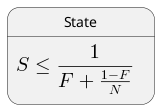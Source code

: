 {
  "sha1": "9m3gym2hfofwy0ern7nj6wa5jucz7h5",
  "insertion": {
    "when": "2024-05-30T20:48:21.718Z",
    "url": "http://forum.plantuml.net/7688/text-rendered-in-math-is-not-scaled-by-scale-command",
    "user": "plantuml@gmail.com"
  }
}
@startuml
state State
State : <math>S<=1/(F+(1-F)/N)</math>
@enduml
